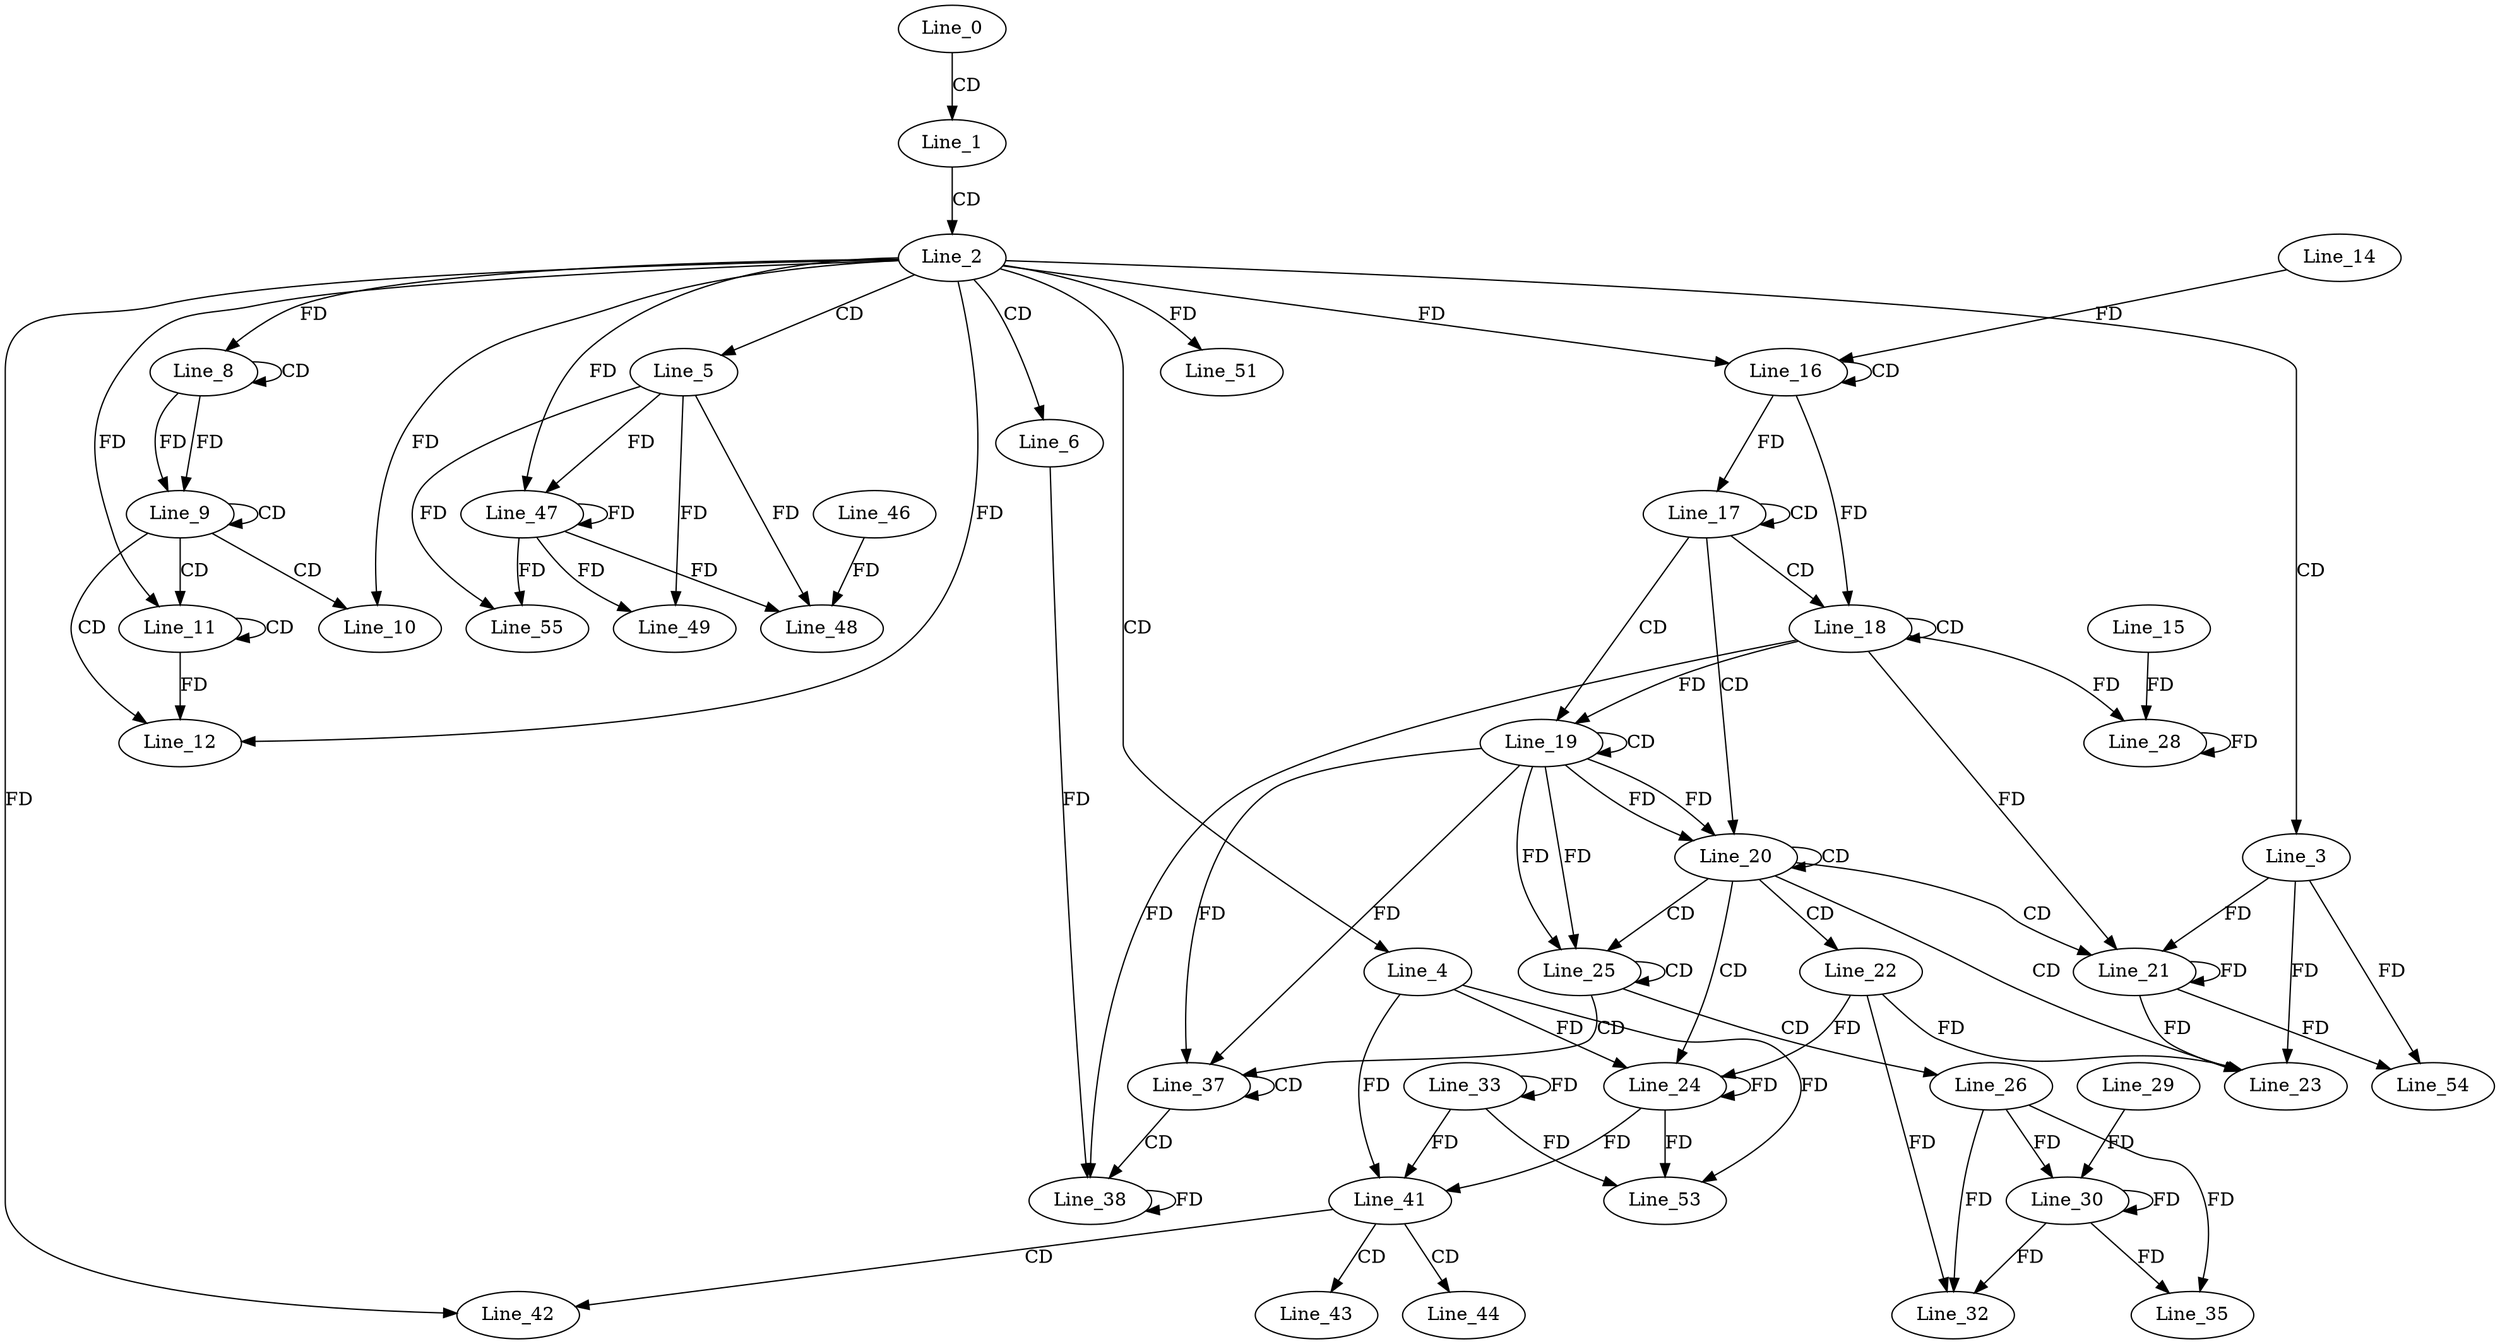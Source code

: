 digraph G {
  Line_0;
  Line_1;
  Line_2;
  Line_3;
  Line_4;
  Line_5;
  Line_6;
  Line_8;
  Line_8;
  Line_9;
  Line_9;
  Line_10;
  Line_11;
  Line_11;
  Line_12;
  Line_16;
  Line_16;
  Line_14;
  Line_17;
  Line_17;
  Line_18;
  Line_18;
  Line_19;
  Line_19;
  Line_20;
  Line_20;
  Line_21;
  Line_21;
  Line_22;
  Line_23;
  Line_24;
  Line_24;
  Line_25;
  Line_25;
  Line_26;
  Line_28;
  Line_15;
  Line_28;
  Line_28;
  Line_30;
  Line_29;
  Line_30;
  Line_32;
  Line_33;
  Line_33;
  Line_35;
  Line_37;
  Line_37;
  Line_38;
  Line_38;
  Line_38;
  Line_41;
  Line_42;
  Line_43;
  Line_44;
  Line_47;
  Line_47;
  Line_48;
  Line_46;
  Line_48;
  Line_49;
  Line_51;
  Line_53;
  Line_54;
  Line_55;
  Line_0 -> Line_1 [ label="CD" ];
  Line_1 -> Line_2 [ label="CD" ];
  Line_2 -> Line_3 [ label="CD" ];
  Line_2 -> Line_4 [ label="CD" ];
  Line_2 -> Line_5 [ label="CD" ];
  Line_2 -> Line_6 [ label="CD" ];
  Line_8 -> Line_8 [ label="CD" ];
  Line_2 -> Line_8 [ label="FD" ];
  Line_8 -> Line_9 [ label="FD" ];
  Line_9 -> Line_9 [ label="CD" ];
  Line_8 -> Line_9 [ label="FD" ];
  Line_9 -> Line_10 [ label="CD" ];
  Line_2 -> Line_10 [ label="FD" ];
  Line_9 -> Line_11 [ label="CD" ];
  Line_11 -> Line_11 [ label="CD" ];
  Line_2 -> Line_11 [ label="FD" ];
  Line_9 -> Line_12 [ label="CD" ];
  Line_11 -> Line_12 [ label="FD" ];
  Line_2 -> Line_12 [ label="FD" ];
  Line_16 -> Line_16 [ label="CD" ];
  Line_14 -> Line_16 [ label="FD" ];
  Line_2 -> Line_16 [ label="FD" ];
  Line_17 -> Line_17 [ label="CD" ];
  Line_16 -> Line_17 [ label="FD" ];
  Line_17 -> Line_18 [ label="CD" ];
  Line_18 -> Line_18 [ label="CD" ];
  Line_16 -> Line_18 [ label="FD" ];
  Line_17 -> Line_19 [ label="CD" ];
  Line_19 -> Line_19 [ label="CD" ];
  Line_18 -> Line_19 [ label="FD" ];
  Line_17 -> Line_20 [ label="CD" ];
  Line_19 -> Line_20 [ label="FD" ];
  Line_20 -> Line_20 [ label="CD" ];
  Line_19 -> Line_20 [ label="FD" ];
  Line_20 -> Line_21 [ label="CD" ];
  Line_21 -> Line_21 [ label="FD" ];
  Line_3 -> Line_21 [ label="FD" ];
  Line_18 -> Line_21 [ label="FD" ];
  Line_20 -> Line_22 [ label="CD" ];
  Line_20 -> Line_23 [ label="CD" ];
  Line_21 -> Line_23 [ label="FD" ];
  Line_3 -> Line_23 [ label="FD" ];
  Line_22 -> Line_23 [ label="FD" ];
  Line_20 -> Line_24 [ label="CD" ];
  Line_24 -> Line_24 [ label="FD" ];
  Line_4 -> Line_24 [ label="FD" ];
  Line_22 -> Line_24 [ label="FD" ];
  Line_20 -> Line_25 [ label="CD" ];
  Line_19 -> Line_25 [ label="FD" ];
  Line_25 -> Line_25 [ label="CD" ];
  Line_19 -> Line_25 [ label="FD" ];
  Line_25 -> Line_26 [ label="CD" ];
  Line_28 -> Line_28 [ label="FD" ];
  Line_15 -> Line_28 [ label="FD" ];
  Line_18 -> Line_28 [ label="FD" ];
  Line_26 -> Line_30 [ label="FD" ];
  Line_30 -> Line_30 [ label="FD" ];
  Line_29 -> Line_30 [ label="FD" ];
  Line_26 -> Line_32 [ label="FD" ];
  Line_30 -> Line_32 [ label="FD" ];
  Line_22 -> Line_32 [ label="FD" ];
  Line_33 -> Line_33 [ label="FD" ];
  Line_26 -> Line_35 [ label="FD" ];
  Line_30 -> Line_35 [ label="FD" ];
  Line_25 -> Line_37 [ label="CD" ];
  Line_19 -> Line_37 [ label="FD" ];
  Line_37 -> Line_37 [ label="CD" ];
  Line_19 -> Line_37 [ label="FD" ];
  Line_37 -> Line_38 [ label="CD" ];
  Line_38 -> Line_38 [ label="FD" ];
  Line_6 -> Line_38 [ label="FD" ];
  Line_18 -> Line_38 [ label="FD" ];
  Line_24 -> Line_41 [ label="FD" ];
  Line_33 -> Line_41 [ label="FD" ];
  Line_4 -> Line_41 [ label="FD" ];
  Line_41 -> Line_42 [ label="CD" ];
  Line_2 -> Line_42 [ label="FD" ];
  Line_41 -> Line_43 [ label="CD" ];
  Line_41 -> Line_44 [ label="CD" ];
  Line_5 -> Line_47 [ label="FD" ];
  Line_47 -> Line_47 [ label="FD" ];
  Line_2 -> Line_47 [ label="FD" ];
  Line_5 -> Line_48 [ label="FD" ];
  Line_47 -> Line_48 [ label="FD" ];
  Line_46 -> Line_48 [ label="FD" ];
  Line_5 -> Line_49 [ label="FD" ];
  Line_47 -> Line_49 [ label="FD" ];
  Line_2 -> Line_51 [ label="FD" ];
  Line_24 -> Line_53 [ label="FD" ];
  Line_33 -> Line_53 [ label="FD" ];
  Line_4 -> Line_53 [ label="FD" ];
  Line_21 -> Line_54 [ label="FD" ];
  Line_3 -> Line_54 [ label="FD" ];
  Line_5 -> Line_55 [ label="FD" ];
  Line_47 -> Line_55 [ label="FD" ];
}

